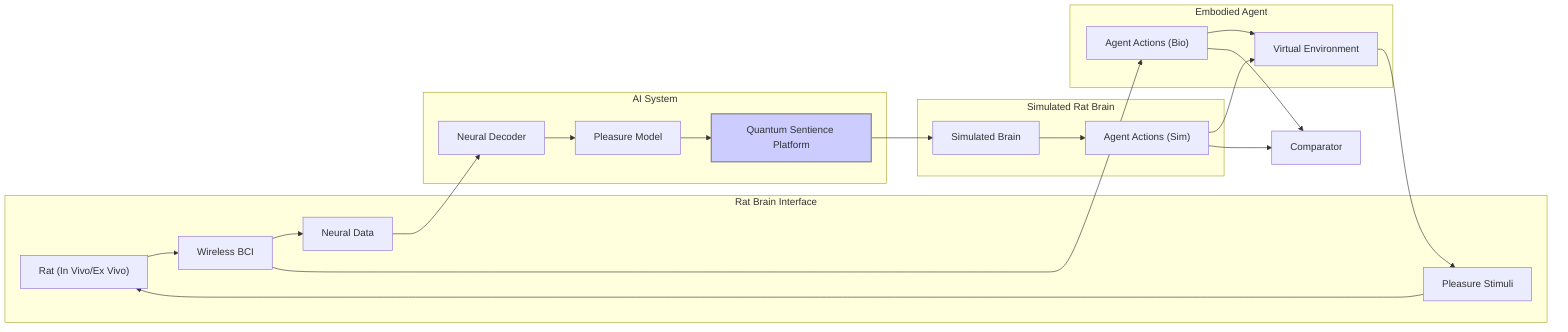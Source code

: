 graph LR
    subgraph "Rat Brain Interface"
        Rat["Rat (In Vivo/Ex Vivo)"] --> BCI["Wireless BCI"]
        Stimulus["Pleasure Stimuli"] --> Rat
        BCI --> NeuralData["Neural Data"]
    end

    subgraph "AI System"
        NeuralData --> Decoder["Neural Decoder"]
        Decoder --> PleasureModel["Pleasure Model"]
        PleasureModel --> QuantumPlatform["Quantum Sentience Platform"]
    end
    
    subgraph "Simulated Rat Brain"
        QuantumPlatform --> SimulatedBrain["Simulated Brain"]
        SimulatedBrain --> AgentActionsSim["Agent Actions (Sim)"]
    end

    subgraph "Embodied Agent"
        AgentActionsSim --> VirtualEnvironment["Virtual Environment"]
        BCI --> AgentActionsBio["Agent Actions (Bio)"]
        AgentActionsBio --> VirtualEnvironment
        VirtualEnvironment --> Stimulus
    end
    AgentActionsSim & AgentActionsBio --> Comparator["Comparator"]

    style QuantumPlatform fill:#ccf,stroke:#888,stroke-width:2px